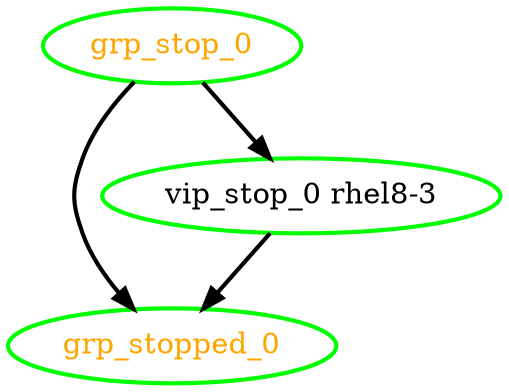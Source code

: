 digraph "g" {
"grp_stop_0" -> "grp_stopped_0" [ style = bold]
"grp_stop_0" -> "vip_stop_0 rhel8-3" [ style = bold]
"grp_stop_0" [ style=bold color="green" fontcolor="orange"]
"grp_stopped_0" [ style=bold color="green" fontcolor="orange"]
"vip_stop_0 rhel8-3" -> "grp_stopped_0" [ style = bold]
"vip_stop_0 rhel8-3" [ style=bold color="green" fontcolor="black"]
}
